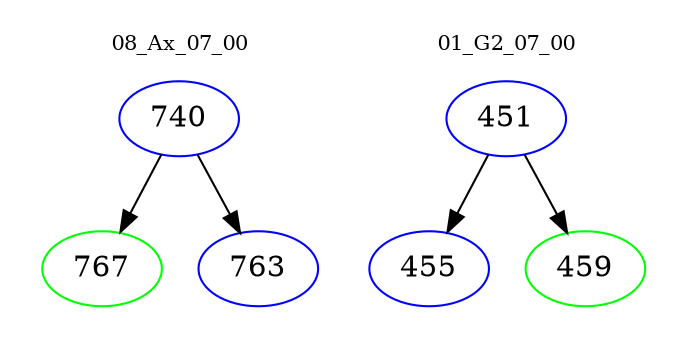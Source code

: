 digraph{
subgraph cluster_0 {
color = white
label = "08_Ax_07_00";
fontsize=10;
T0_740 [label="740", color="blue"]
T0_740 -> T0_767 [color="black"]
T0_767 [label="767", color="green"]
T0_740 -> T0_763 [color="black"]
T0_763 [label="763", color="blue"]
}
subgraph cluster_1 {
color = white
label = "01_G2_07_00";
fontsize=10;
T1_451 [label="451", color="blue"]
T1_451 -> T1_455 [color="black"]
T1_455 [label="455", color="blue"]
T1_451 -> T1_459 [color="black"]
T1_459 [label="459", color="green"]
}
}

